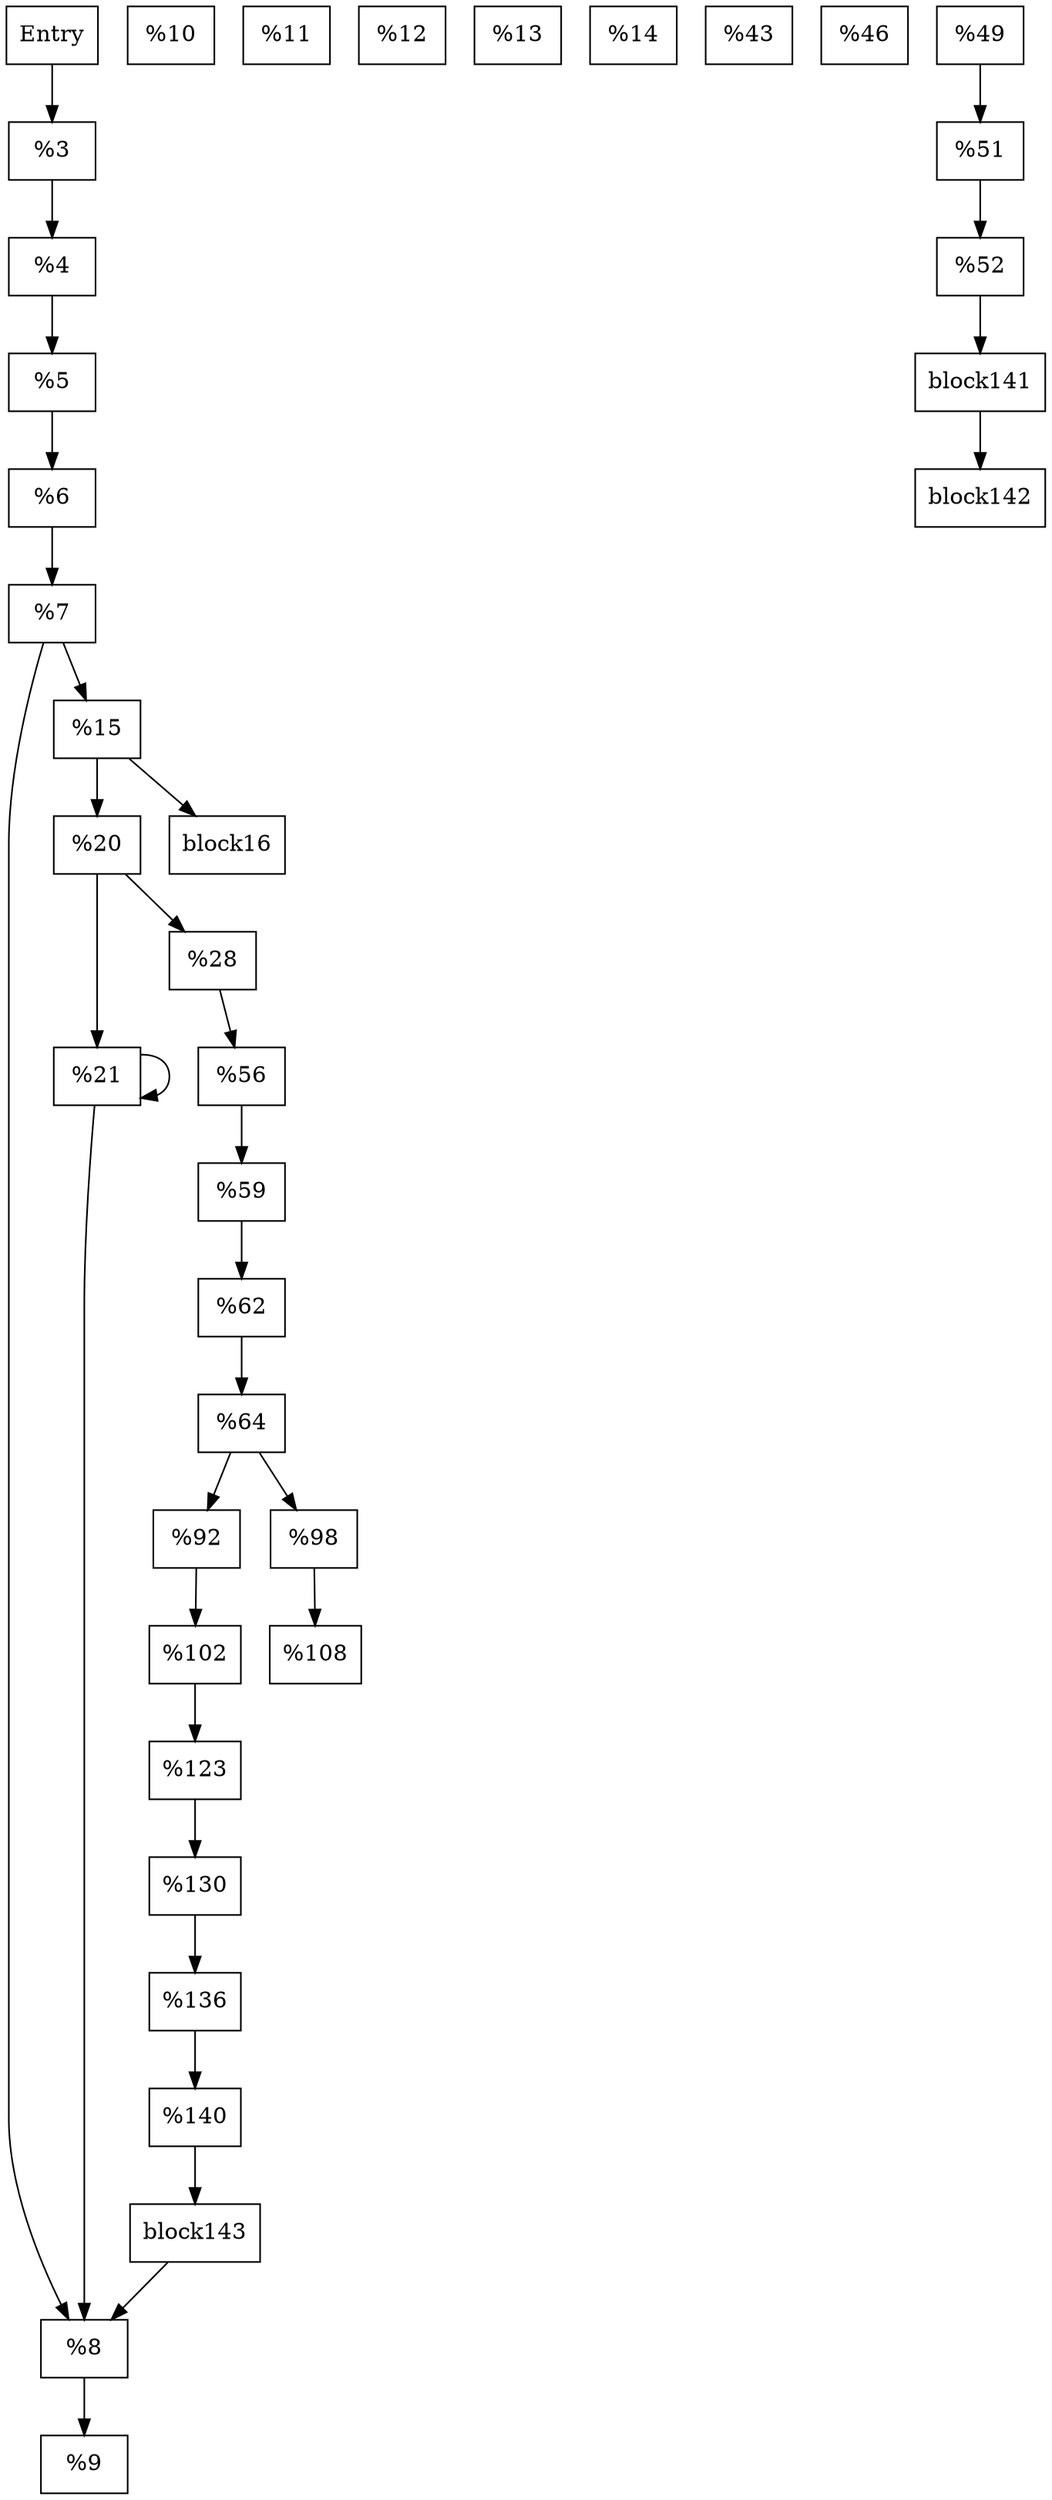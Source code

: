 digraph CFG {
    // Nodes
    node [shape=box];
    start [label="Entry"];
    block3 [label="%3"];
    block4 [label="%4"];
    block5 [label="%5"];
    block6 [label="%6"];
    block7 [label="%7"];
    block8 [label="%8"];
    block15 [label="%15"];
    block9 [label="%9"];
    block10 [label="%10"];
    block11 [label="%11"];
    block12 [label="%12"];
    block13 [label="%13"];
    block14 [label="%14"];
    block21 [label="%21"];
    block20 [label="%20"];
    block28 [label="%28"];
    block56 [label="%56"];
    block43 [label="%43"];
    block46 [label="%46"];
    block49 [label="%49"];
    block51 [label="%51"];
    block52 [label="%52"];
    block140 [label="%140"];
    block136 [label="%136"];
    block123 [label="%123"];
    block130 [label="%130"];
    block59 [label="%59"];
    block62 [label="%62"];
    block64 [label="%64"];
    block92 [label="%92"];
    block98 [label="%98"];
    block102 [label="%102"];
    block108 [label="%108"];

    // Edges
    start -> block3;
    block3 -> block4;
    block4 -> block5;
    block5 -> block6;
    block6 -> block7;
    block7 -> block8;
    block7 -> block15;
    block8 -> block9;
    block15 -> block16;
    block15 -> block20;
    block20 -> block21;
    block20 -> block28;
    block21 -> block21; // self-loop
    block21 -> block8;
    block28 -> block56;
    block56 -> block59;
    block59 -> block62;
    block62 -> block64;
    block64 -> block92;
    block64 -> block98;
    block98 -> block108;
    block92 -> block102;
    block102 -> block123;
    block123 -> block130;
    block130 -> block136;
    block136 -> block140;
    block140 -> block143;
    block143 -> block8; // return to end
    block52 -> block141;
    block141 -> block142;
    block49 -> block51;
    block51 -> block52;
}